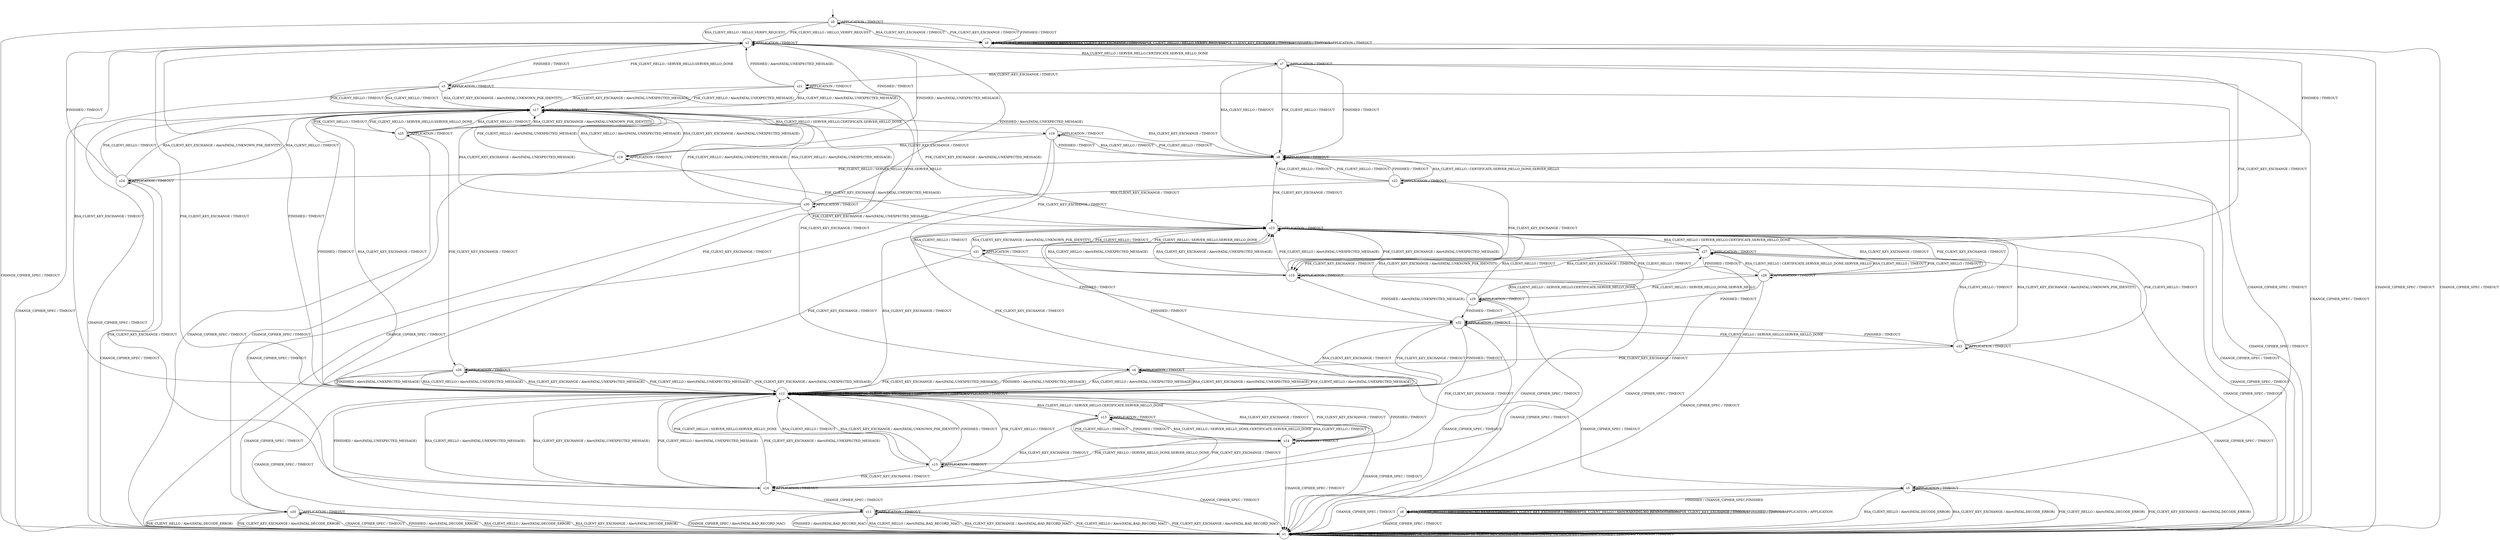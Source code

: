 digraph g {
__start0 [label="" shape="none"];

	s0 [shape="circle" label="s0"];
	s1 [shape="circle" label="s1"];
	s2 [shape="circle" label="s2"];
	s3 [shape="circle" label="s3"];
	s4 [shape="circle" label="s4"];
	s5 [shape="circle" label="s5"];
	s6 [shape="circle" label="s6"];
	s7 [shape="circle" label="s7"];
	s8 [shape="circle" label="s8"];
	s9 [shape="circle" label="s9"];
	s10 [shape="circle" label="s10"];
	s11 [shape="circle" label="s11"];
	s12 [shape="circle" label="s12"];
	s13 [shape="circle" label="s13"];
	s14 [shape="circle" label="s14"];
	s15 [shape="circle" label="s15"];
	s16 [shape="circle" label="s16"];
	s17 [shape="circle" label="s17"];
	s18 [shape="circle" label="s18"];
	s19 [shape="circle" label="s19"];
	s20 [shape="circle" label="s20"];
	s21 [shape="circle" label="s21"];
	s22 [shape="circle" label="s22"];
	s23 [shape="circle" label="s23"];
	s24 [shape="circle" label="s24"];
	s25 [shape="circle" label="s25"];
	s26 [shape="circle" label="s26"];
	s27 [shape="circle" label="s27"];
	s28 [shape="circle" label="s28"];
	s29 [shape="circle" label="s29"];
	s30 [shape="circle" label="s30"];
	s31 [shape="circle" label="s31"];
	s32 [shape="circle" label="s32"];
	s33 [shape="circle" label="s33"];
	s0 -> s2 [label="RSA_CLIENT_HELLO / HELLO_VERIFY_REQUEST"];
	s0 -> s9 [label="RSA_CLIENT_KEY_EXCHANGE / TIMEOUT"];
	s0 -> s2 [label="PSK_CLIENT_HELLO / HELLO_VERIFY_REQUEST"];
	s0 -> s9 [label="PSK_CLIENT_KEY_EXCHANGE / TIMEOUT"];
	s0 -> s1 [label="CHANGE_CIPHER_SPEC / TIMEOUT"];
	s0 -> s9 [label="FINISHED / TIMEOUT"];
	s0 -> s0 [label="APPLICATION / TIMEOUT"];
	s1 -> s1 [label="RSA_CLIENT_HELLO / TIMEOUT"];
	s1 -> s1 [label="RSA_CLIENT_KEY_EXCHANGE / TIMEOUT"];
	s1 -> s1 [label="PSK_CLIENT_HELLO / TIMEOUT"];
	s1 -> s1 [label="PSK_CLIENT_KEY_EXCHANGE / TIMEOUT"];
	s1 -> s1 [label="CHANGE_CIPHER_SPEC / TIMEOUT"];
	s1 -> s1 [label="FINISHED / TIMEOUT"];
	s1 -> s1 [label="APPLICATION / TIMEOUT"];
	s2 -> s7 [label="RSA_CLIENT_HELLO / SERVER_HELLO,CERTIFICATE,SERVER_HELLO_DONE"];
	s2 -> s12 [label="RSA_CLIENT_KEY_EXCHANGE / TIMEOUT"];
	s2 -> s3 [label="PSK_CLIENT_HELLO / SERVER_HELLO,SERVER_HELLO_DONE"];
	s2 -> s12 [label="PSK_CLIENT_KEY_EXCHANGE / TIMEOUT"];
	s2 -> s1 [label="CHANGE_CIPHER_SPEC / TIMEOUT"];
	s2 -> s12 [label="FINISHED / TIMEOUT"];
	s2 -> s2 [label="APPLICATION / TIMEOUT"];
	s3 -> s17 [label="RSA_CLIENT_HELLO / TIMEOUT"];
	s3 -> s17 [label="RSA_CLIENT_KEY_EXCHANGE / Alert(FATAL,UNKNOWN_PSK_IDENTITY)"];
	s3 -> s17 [label="PSK_CLIENT_HELLO / TIMEOUT"];
	s3 -> s4 [label="PSK_CLIENT_KEY_EXCHANGE / TIMEOUT"];
	s3 -> s1 [label="CHANGE_CIPHER_SPEC / TIMEOUT"];
	s3 -> s2 [label="FINISHED / TIMEOUT"];
	s3 -> s3 [label="APPLICATION / TIMEOUT"];
	s4 -> s12 [label="RSA_CLIENT_HELLO / Alert(FATAL,UNEXPECTED_MESSAGE)"];
	s4 -> s12 [label="RSA_CLIENT_KEY_EXCHANGE / Alert(FATAL,UNEXPECTED_MESSAGE)"];
	s4 -> s12 [label="PSK_CLIENT_HELLO / Alert(FATAL,UNEXPECTED_MESSAGE)"];
	s4 -> s12 [label="PSK_CLIENT_KEY_EXCHANGE / Alert(FATAL,UNEXPECTED_MESSAGE)"];
	s4 -> s5 [label="CHANGE_CIPHER_SPEC / TIMEOUT"];
	s4 -> s12 [label="FINISHED / Alert(FATAL,UNEXPECTED_MESSAGE)"];
	s4 -> s4 [label="APPLICATION / TIMEOUT"];
	s5 -> s1 [label="RSA_CLIENT_HELLO / Alert(FATAL,DECODE_ERROR)"];
	s5 -> s1 [label="RSA_CLIENT_KEY_EXCHANGE / Alert(FATAL,DECODE_ERROR)"];
	s5 -> s1 [label="PSK_CLIENT_HELLO / Alert(FATAL,DECODE_ERROR)"];
	s5 -> s1 [label="PSK_CLIENT_KEY_EXCHANGE / Alert(FATAL,DECODE_ERROR)"];
	s5 -> s1 [label="CHANGE_CIPHER_SPEC / TIMEOUT"];
	s5 -> s6 [label="FINISHED / CHANGE_CIPHER_SPEC,FINISHED"];
	s5 -> s5 [label="APPLICATION / TIMEOUT"];
	s6 -> s6 [label="RSA_CLIENT_HELLO / Alert(WARNING,NO_RENEGOTIATION)"];
	s6 -> s6 [label="RSA_CLIENT_KEY_EXCHANGE / TIMEOUT"];
	s6 -> s6 [label="PSK_CLIENT_HELLO / Alert(WARNING,NO_RENEGOTIATION)"];
	s6 -> s6 [label="PSK_CLIENT_KEY_EXCHANGE / TIMEOUT"];
	s6 -> s1 [label="CHANGE_CIPHER_SPEC / TIMEOUT"];
	s6 -> s6 [label="FINISHED / TIMEOUT"];
	s6 -> s6 [label="APPLICATION / APPLICATION"];
	s7 -> s8 [label="RSA_CLIENT_HELLO / TIMEOUT"];
	s7 -> s21 [label="RSA_CLIENT_KEY_EXCHANGE / TIMEOUT"];
	s7 -> s8 [label="PSK_CLIENT_HELLO / TIMEOUT"];
	s7 -> s10 [label="PSK_CLIENT_KEY_EXCHANGE / TIMEOUT"];
	s7 -> s1 [label="CHANGE_CIPHER_SPEC / TIMEOUT"];
	s7 -> s8 [label="FINISHED / TIMEOUT"];
	s7 -> s7 [label="APPLICATION / TIMEOUT"];
	s8 -> s22 [label="RSA_CLIENT_HELLO / CERTIFICATE,SERVER_HELLO_DONE,SERVER_HELLO"];
	s8 -> s17 [label="RSA_CLIENT_KEY_EXCHANGE / TIMEOUT"];
	s8 -> s24 [label="PSK_CLIENT_HELLO / SERVER_HELLO_DONE,SERVER_HELLO"];
	s8 -> s23 [label="PSK_CLIENT_KEY_EXCHANGE / TIMEOUT"];
	s8 -> s1 [label="CHANGE_CIPHER_SPEC / TIMEOUT"];
	s8 -> s2 [label="FINISHED / TIMEOUT"];
	s8 -> s8 [label="APPLICATION / TIMEOUT"];
	s9 -> s9 [label="RSA_CLIENT_HELLO / HELLO_VERIFY_REQUEST"];
	s9 -> s9 [label="RSA_CLIENT_KEY_EXCHANGE / TIMEOUT"];
	s9 -> s9 [label="PSK_CLIENT_HELLO / HELLO_VERIFY_REQUEST"];
	s9 -> s9 [label="PSK_CLIENT_KEY_EXCHANGE / TIMEOUT"];
	s9 -> s1 [label="CHANGE_CIPHER_SPEC / TIMEOUT"];
	s9 -> s9 [label="FINISHED / TIMEOUT"];
	s9 -> s9 [label="APPLICATION / TIMEOUT"];
	s10 -> s23 [label="RSA_CLIENT_HELLO / Alert(FATAL,UNEXPECTED_MESSAGE)"];
	s10 -> s23 [label="RSA_CLIENT_KEY_EXCHANGE / Alert(FATAL,UNEXPECTED_MESSAGE)"];
	s10 -> s23 [label="PSK_CLIENT_HELLO / Alert(FATAL,UNEXPECTED_MESSAGE)"];
	s10 -> s23 [label="PSK_CLIENT_KEY_EXCHANGE / Alert(FATAL,UNEXPECTED_MESSAGE)"];
	s10 -> s11 [label="CHANGE_CIPHER_SPEC / TIMEOUT"];
	s10 -> s32 [label="FINISHED / Alert(FATAL,UNEXPECTED_MESSAGE)"];
	s10 -> s10 [label="APPLICATION / TIMEOUT"];
	s11 -> s1 [label="RSA_CLIENT_HELLO / Alert(FATAL,BAD_RECORD_MAC)"];
	s11 -> s1 [label="RSA_CLIENT_KEY_EXCHANGE / Alert(FATAL,BAD_RECORD_MAC)"];
	s11 -> s1 [label="PSK_CLIENT_HELLO / Alert(FATAL,BAD_RECORD_MAC)"];
	s11 -> s1 [label="PSK_CLIENT_KEY_EXCHANGE / Alert(FATAL,BAD_RECORD_MAC)"];
	s11 -> s1 [label="CHANGE_CIPHER_SPEC / Alert(FATAL,BAD_RECORD_MAC)"];
	s11 -> s1 [label="FINISHED / Alert(FATAL,BAD_RECORD_MAC)"];
	s11 -> s11 [label="APPLICATION / TIMEOUT"];
	s12 -> s13 [label="RSA_CLIENT_HELLO / SERVER_HELLO,CERTIFICATE,SERVER_HELLO_DONE"];
	s12 -> s12 [label="RSA_CLIENT_KEY_EXCHANGE / TIMEOUT"];
	s12 -> s15 [label="PSK_CLIENT_HELLO / SERVER_HELLO,SERVER_HELLO_DONE"];
	s12 -> s12 [label="PSK_CLIENT_KEY_EXCHANGE / TIMEOUT"];
	s12 -> s1 [label="CHANGE_CIPHER_SPEC / TIMEOUT"];
	s12 -> s12 [label="FINISHED / TIMEOUT"];
	s12 -> s12 [label="APPLICATION / TIMEOUT"];
	s13 -> s14 [label="RSA_CLIENT_HELLO / TIMEOUT"];
	s13 -> s16 [label="RSA_CLIENT_KEY_EXCHANGE / TIMEOUT"];
	s13 -> s14 [label="PSK_CLIENT_HELLO / TIMEOUT"];
	s13 -> s16 [label="PSK_CLIENT_KEY_EXCHANGE / TIMEOUT"];
	s13 -> s1 [label="CHANGE_CIPHER_SPEC / TIMEOUT"];
	s13 -> s14 [label="FINISHED / TIMEOUT"];
	s13 -> s13 [label="APPLICATION / TIMEOUT"];
	s14 -> s13 [label="RSA_CLIENT_HELLO / SERVER_HELLO_DONE,CERTIFICATE,SERVER_HELLO_DONE"];
	s14 -> s12 [label="RSA_CLIENT_KEY_EXCHANGE / TIMEOUT"];
	s14 -> s15 [label="PSK_CLIENT_HELLO / SERVER_HELLO_DONE,SERVER_HELLO_DONE"];
	s14 -> s12 [label="PSK_CLIENT_KEY_EXCHANGE / TIMEOUT"];
	s14 -> s1 [label="CHANGE_CIPHER_SPEC / TIMEOUT"];
	s14 -> s12 [label="FINISHED / TIMEOUT"];
	s14 -> s14 [label="APPLICATION / TIMEOUT"];
	s15 -> s12 [label="RSA_CLIENT_HELLO / TIMEOUT"];
	s15 -> s12 [label="RSA_CLIENT_KEY_EXCHANGE / Alert(FATAL,UNKNOWN_PSK_IDENTITY)"];
	s15 -> s12 [label="PSK_CLIENT_HELLO / TIMEOUT"];
	s15 -> s16 [label="PSK_CLIENT_KEY_EXCHANGE / TIMEOUT"];
	s15 -> s1 [label="CHANGE_CIPHER_SPEC / TIMEOUT"];
	s15 -> s12 [label="FINISHED / TIMEOUT"];
	s15 -> s15 [label="APPLICATION / TIMEOUT"];
	s16 -> s12 [label="RSA_CLIENT_HELLO / Alert(FATAL,UNEXPECTED_MESSAGE)"];
	s16 -> s12 [label="RSA_CLIENT_KEY_EXCHANGE / Alert(FATAL,UNEXPECTED_MESSAGE)"];
	s16 -> s12 [label="PSK_CLIENT_HELLO / Alert(FATAL,UNEXPECTED_MESSAGE)"];
	s16 -> s12 [label="PSK_CLIENT_KEY_EXCHANGE / Alert(FATAL,UNEXPECTED_MESSAGE)"];
	s16 -> s11 [label="CHANGE_CIPHER_SPEC / TIMEOUT"];
	s16 -> s12 [label="FINISHED / Alert(FATAL,UNEXPECTED_MESSAGE)"];
	s16 -> s16 [label="APPLICATION / TIMEOUT"];
	s17 -> s18 [label="RSA_CLIENT_HELLO / SERVER_HELLO,CERTIFICATE,SERVER_HELLO_DONE"];
	s17 -> s12 [label="RSA_CLIENT_KEY_EXCHANGE / TIMEOUT"];
	s17 -> s25 [label="PSK_CLIENT_HELLO / SERVER_HELLO,SERVER_HELLO_DONE"];
	s17 -> s12 [label="PSK_CLIENT_KEY_EXCHANGE / TIMEOUT"];
	s17 -> s1 [label="CHANGE_CIPHER_SPEC / TIMEOUT"];
	s17 -> s12 [label="FINISHED / TIMEOUT"];
	s17 -> s17 [label="APPLICATION / TIMEOUT"];
	s18 -> s8 [label="RSA_CLIENT_HELLO / TIMEOUT"];
	s18 -> s19 [label="RSA_CLIENT_KEY_EXCHANGE / TIMEOUT"];
	s18 -> s8 [label="PSK_CLIENT_HELLO / TIMEOUT"];
	s18 -> s10 [label="PSK_CLIENT_KEY_EXCHANGE / TIMEOUT"];
	s18 -> s1 [label="CHANGE_CIPHER_SPEC / TIMEOUT"];
	s18 -> s8 [label="FINISHED / TIMEOUT"];
	s18 -> s18 [label="APPLICATION / TIMEOUT"];
	s19 -> s17 [label="RSA_CLIENT_HELLO / Alert(FATAL,UNEXPECTED_MESSAGE)"];
	s19 -> s17 [label="RSA_CLIENT_KEY_EXCHANGE / Alert(FATAL,UNEXPECTED_MESSAGE)"];
	s19 -> s17 [label="PSK_CLIENT_HELLO / Alert(FATAL,UNEXPECTED_MESSAGE)"];
	s19 -> s23 [label="PSK_CLIENT_KEY_EXCHANGE / Alert(FATAL,UNEXPECTED_MESSAGE)"];
	s19 -> s20 [label="CHANGE_CIPHER_SPEC / TIMEOUT"];
	s19 -> s2 [label="FINISHED / Alert(FATAL,UNEXPECTED_MESSAGE)"];
	s19 -> s19 [label="APPLICATION / TIMEOUT"];
	s20 -> s1 [label="RSA_CLIENT_HELLO / Alert(FATAL,DECODE_ERROR)"];
	s20 -> s1 [label="RSA_CLIENT_KEY_EXCHANGE / Alert(FATAL,DECODE_ERROR)"];
	s20 -> s1 [label="PSK_CLIENT_HELLO / Alert(FATAL,DECODE_ERROR)"];
	s20 -> s1 [label="PSK_CLIENT_KEY_EXCHANGE / Alert(FATAL,DECODE_ERROR)"];
	s20 -> s1 [label="CHANGE_CIPHER_SPEC / TIMEOUT"];
	s20 -> s1 [label="FINISHED / Alert(FATAL,DECODE_ERROR)"];
	s20 -> s20 [label="APPLICATION / TIMEOUT"];
	s21 -> s17 [label="RSA_CLIENT_HELLO / Alert(FATAL,UNEXPECTED_MESSAGE)"];
	s21 -> s17 [label="RSA_CLIENT_KEY_EXCHANGE / Alert(FATAL,UNEXPECTED_MESSAGE)"];
	s21 -> s17 [label="PSK_CLIENT_HELLO / Alert(FATAL,UNEXPECTED_MESSAGE)"];
	s21 -> s23 [label="PSK_CLIENT_KEY_EXCHANGE / Alert(FATAL,UNEXPECTED_MESSAGE)"];
	s21 -> s5 [label="CHANGE_CIPHER_SPEC / TIMEOUT"];
	s21 -> s2 [label="FINISHED / Alert(FATAL,UNEXPECTED_MESSAGE)"];
	s21 -> s21 [label="APPLICATION / TIMEOUT"];
	s22 -> s8 [label="RSA_CLIENT_HELLO / TIMEOUT"];
	s22 -> s30 [label="RSA_CLIENT_KEY_EXCHANGE / TIMEOUT"];
	s22 -> s8 [label="PSK_CLIENT_HELLO / TIMEOUT"];
	s22 -> s10 [label="PSK_CLIENT_KEY_EXCHANGE / TIMEOUT"];
	s22 -> s1 [label="CHANGE_CIPHER_SPEC / TIMEOUT"];
	s22 -> s8 [label="FINISHED / TIMEOUT"];
	s22 -> s22 [label="APPLICATION / TIMEOUT"];
	s23 -> s27 [label="RSA_CLIENT_HELLO / SERVER_HELLO,CERTIFICATE,SERVER_HELLO_DONE"];
	s23 -> s12 [label="RSA_CLIENT_KEY_EXCHANGE / TIMEOUT"];
	s23 -> s31 [label="PSK_CLIENT_HELLO / SERVER_HELLO,SERVER_HELLO_DONE"];
	s23 -> s12 [label="PSK_CLIENT_KEY_EXCHANGE / TIMEOUT"];
	s23 -> s1 [label="CHANGE_CIPHER_SPEC / TIMEOUT"];
	s23 -> s12 [label="FINISHED / TIMEOUT"];
	s23 -> s23 [label="APPLICATION / TIMEOUT"];
	s24 -> s17 [label="RSA_CLIENT_HELLO / TIMEOUT"];
	s24 -> s17 [label="RSA_CLIENT_KEY_EXCHANGE / Alert(FATAL,UNKNOWN_PSK_IDENTITY)"];
	s24 -> s17 [label="PSK_CLIENT_HELLO / TIMEOUT"];
	s24 -> s16 [label="PSK_CLIENT_KEY_EXCHANGE / TIMEOUT"];
	s24 -> s1 [label="CHANGE_CIPHER_SPEC / TIMEOUT"];
	s24 -> s2 [label="FINISHED / TIMEOUT"];
	s24 -> s24 [label="APPLICATION / TIMEOUT"];
	s25 -> s17 [label="RSA_CLIENT_HELLO / TIMEOUT"];
	s25 -> s17 [label="RSA_CLIENT_KEY_EXCHANGE / Alert(FATAL,UNKNOWN_PSK_IDENTITY)"];
	s25 -> s17 [label="PSK_CLIENT_HELLO / TIMEOUT"];
	s25 -> s26 [label="PSK_CLIENT_KEY_EXCHANGE / TIMEOUT"];
	s25 -> s1 [label="CHANGE_CIPHER_SPEC / TIMEOUT"];
	s25 -> s2 [label="FINISHED / TIMEOUT"];
	s25 -> s25 [label="APPLICATION / TIMEOUT"];
	s26 -> s12 [label="RSA_CLIENT_HELLO / Alert(FATAL,UNEXPECTED_MESSAGE)"];
	s26 -> s12 [label="RSA_CLIENT_KEY_EXCHANGE / Alert(FATAL,UNEXPECTED_MESSAGE)"];
	s26 -> s12 [label="PSK_CLIENT_HELLO / Alert(FATAL,UNEXPECTED_MESSAGE)"];
	s26 -> s12 [label="PSK_CLIENT_KEY_EXCHANGE / Alert(FATAL,UNEXPECTED_MESSAGE)"];
	s26 -> s20 [label="CHANGE_CIPHER_SPEC / TIMEOUT"];
	s26 -> s12 [label="FINISHED / Alert(FATAL,UNEXPECTED_MESSAGE)"];
	s26 -> s26 [label="APPLICATION / TIMEOUT"];
	s27 -> s28 [label="RSA_CLIENT_HELLO / TIMEOUT"];
	s27 -> s10 [label="RSA_CLIENT_KEY_EXCHANGE / TIMEOUT"];
	s27 -> s28 [label="PSK_CLIENT_HELLO / TIMEOUT"];
	s27 -> s10 [label="PSK_CLIENT_KEY_EXCHANGE / TIMEOUT"];
	s27 -> s1 [label="CHANGE_CIPHER_SPEC / TIMEOUT"];
	s27 -> s28 [label="FINISHED / TIMEOUT"];
	s27 -> s27 [label="APPLICATION / TIMEOUT"];
	s28 -> s27 [label="RSA_CLIENT_HELLO / CERTIFICATE,SERVER_HELLO_DONE,SERVER_HELLO"];
	s28 -> s23 [label="RSA_CLIENT_KEY_EXCHANGE / TIMEOUT"];
	s28 -> s29 [label="PSK_CLIENT_HELLO / SERVER_HELLO_DONE,SERVER_HELLO"];
	s28 -> s23 [label="PSK_CLIENT_KEY_EXCHANGE / TIMEOUT"];
	s28 -> s1 [label="CHANGE_CIPHER_SPEC / TIMEOUT"];
	s28 -> s32 [label="FINISHED / TIMEOUT"];
	s28 -> s28 [label="APPLICATION / TIMEOUT"];
	s29 -> s23 [label="RSA_CLIENT_HELLO / TIMEOUT"];
	s29 -> s23 [label="RSA_CLIENT_KEY_EXCHANGE / Alert(FATAL,UNKNOWN_PSK_IDENTITY)"];
	s29 -> s23 [label="PSK_CLIENT_HELLO / TIMEOUT"];
	s29 -> s16 [label="PSK_CLIENT_KEY_EXCHANGE / TIMEOUT"];
	s29 -> s1 [label="CHANGE_CIPHER_SPEC / TIMEOUT"];
	s29 -> s32 [label="FINISHED / TIMEOUT"];
	s29 -> s29 [label="APPLICATION / TIMEOUT"];
	s30 -> s17 [label="RSA_CLIENT_HELLO / Alert(FATAL,UNEXPECTED_MESSAGE)"];
	s30 -> s17 [label="RSA_CLIENT_KEY_EXCHANGE / Alert(FATAL,UNEXPECTED_MESSAGE)"];
	s30 -> s17 [label="PSK_CLIENT_HELLO / Alert(FATAL,UNEXPECTED_MESSAGE)"];
	s30 -> s23 [label="PSK_CLIENT_KEY_EXCHANGE / Alert(FATAL,UNEXPECTED_MESSAGE)"];
	s30 -> s11 [label="CHANGE_CIPHER_SPEC / TIMEOUT"];
	s30 -> s2 [label="FINISHED / Alert(FATAL,UNEXPECTED_MESSAGE)"];
	s30 -> s30 [label="APPLICATION / TIMEOUT"];
	s31 -> s23 [label="RSA_CLIENT_HELLO / TIMEOUT"];
	s31 -> s23 [label="RSA_CLIENT_KEY_EXCHANGE / Alert(FATAL,UNKNOWN_PSK_IDENTITY)"];
	s31 -> s23 [label="PSK_CLIENT_HELLO / TIMEOUT"];
	s31 -> s26 [label="PSK_CLIENT_KEY_EXCHANGE / TIMEOUT"];
	s31 -> s1 [label="CHANGE_CIPHER_SPEC / TIMEOUT"];
	s31 -> s32 [label="FINISHED / TIMEOUT"];
	s31 -> s31 [label="APPLICATION / TIMEOUT"];
	s32 -> s27 [label="RSA_CLIENT_HELLO / SERVER_HELLO,CERTIFICATE,SERVER_HELLO_DONE"];
	s32 -> s12 [label="RSA_CLIENT_KEY_EXCHANGE / TIMEOUT"];
	s32 -> s33 [label="PSK_CLIENT_HELLO / SERVER_HELLO,SERVER_HELLO_DONE"];
	s32 -> s12 [label="PSK_CLIENT_KEY_EXCHANGE / TIMEOUT"];
	s32 -> s1 [label="CHANGE_CIPHER_SPEC / TIMEOUT"];
	s32 -> s12 [label="FINISHED / TIMEOUT"];
	s32 -> s32 [label="APPLICATION / TIMEOUT"];
	s33 -> s23 [label="RSA_CLIENT_HELLO / TIMEOUT"];
	s33 -> s23 [label="RSA_CLIENT_KEY_EXCHANGE / Alert(FATAL,UNKNOWN_PSK_IDENTITY)"];
	s33 -> s23 [label="PSK_CLIENT_HELLO / TIMEOUT"];
	s33 -> s4 [label="PSK_CLIENT_KEY_EXCHANGE / TIMEOUT"];
	s33 -> s1 [label="CHANGE_CIPHER_SPEC / TIMEOUT"];
	s33 -> s32 [label="FINISHED / TIMEOUT"];
	s33 -> s33 [label="APPLICATION / TIMEOUT"];

__start0 -> s0;
}
